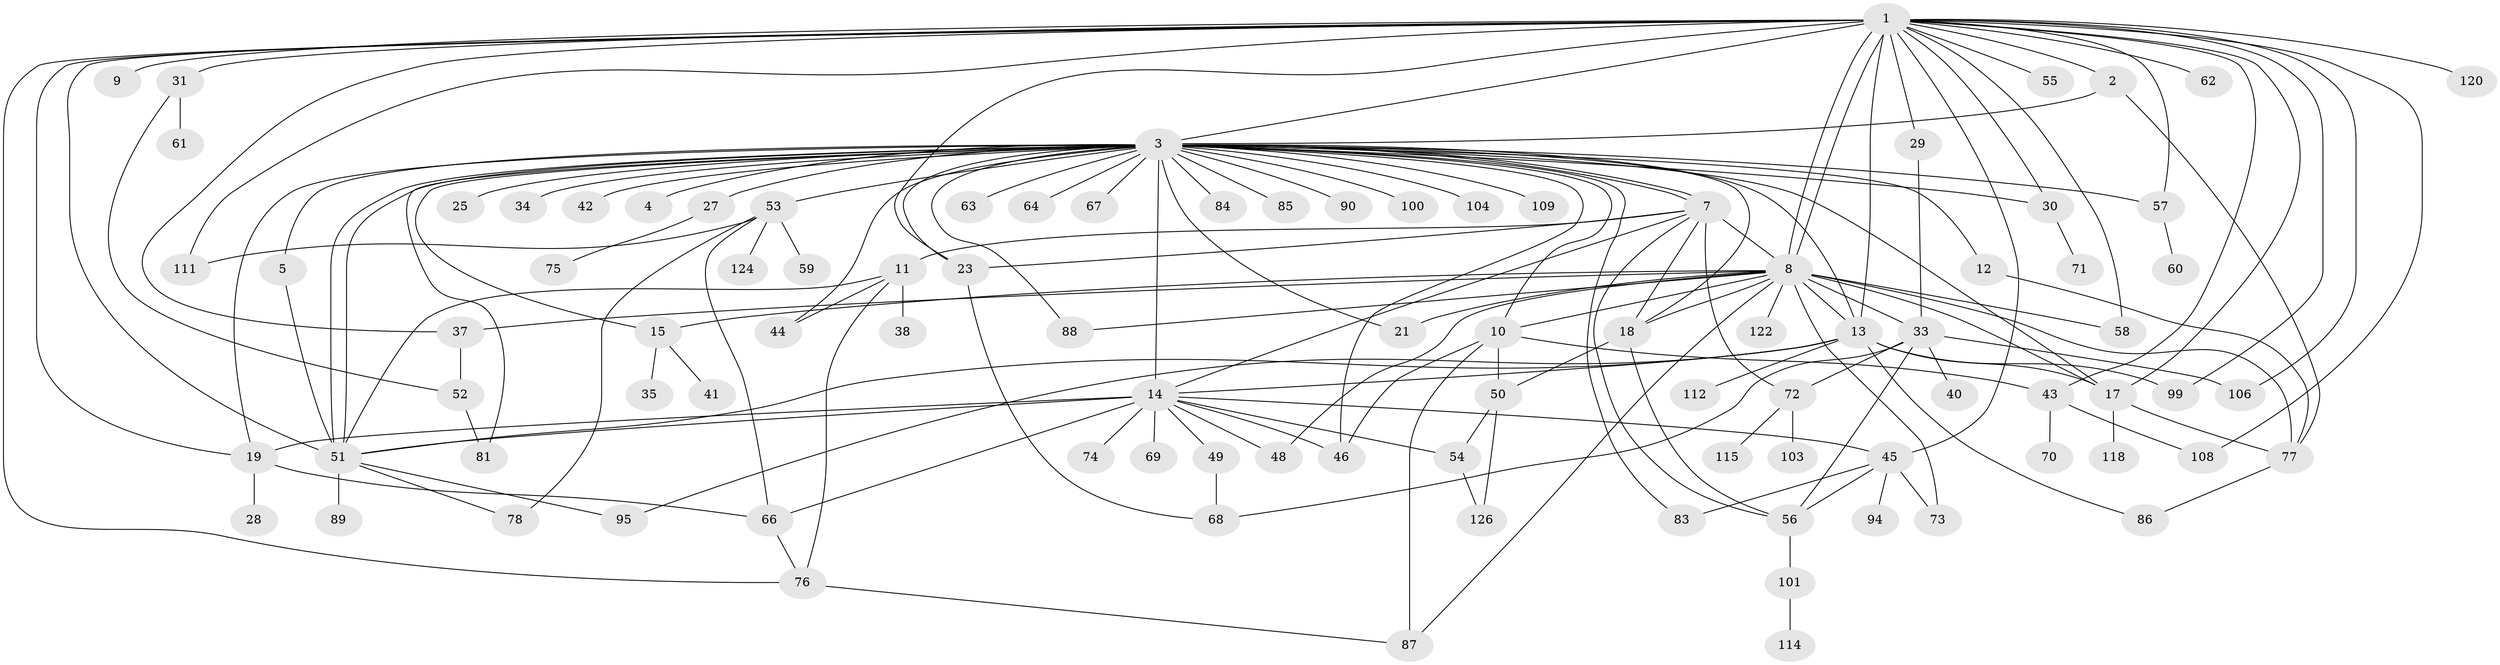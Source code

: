 // Generated by graph-tools (version 1.1) at 2025/51/02/27/25 19:51:59]
// undirected, 95 vertices, 161 edges
graph export_dot {
graph [start="1"]
  node [color=gray90,style=filled];
  1 [super="+22"];
  2;
  3 [super="+6"];
  4 [super="+92"];
  5;
  7 [super="+96"];
  8 [super="+16"];
  9;
  10 [super="+110"];
  11 [super="+26"];
  12 [super="+32"];
  13 [super="+24"];
  14 [super="+36"];
  15 [super="+125"];
  17 [super="+121"];
  18 [super="+123"];
  19 [super="+20"];
  21;
  23 [super="+97"];
  25;
  27;
  28;
  29 [super="+119"];
  30 [super="+113"];
  31;
  33 [super="+79"];
  34;
  35 [super="+39"];
  37;
  38;
  40;
  41;
  42;
  43 [super="+91"];
  44 [super="+47"];
  45 [super="+65"];
  46;
  48;
  49;
  50;
  51 [super="+82"];
  52 [super="+116"];
  53 [super="+127"];
  54 [super="+107"];
  55;
  56;
  57 [super="+98"];
  58 [super="+93"];
  59;
  60;
  61;
  62;
  63;
  64;
  66;
  67;
  68 [super="+117"];
  69;
  70;
  71;
  72 [super="+80"];
  73;
  74;
  75;
  76 [super="+105"];
  77 [super="+102"];
  78;
  81;
  83;
  84;
  85;
  86;
  87;
  88;
  89;
  90;
  94;
  95;
  99;
  100;
  101;
  103;
  104;
  106;
  108;
  109;
  111;
  112;
  114;
  115;
  118;
  120;
  122;
  124;
  126;
  1 -- 2;
  1 -- 3;
  1 -- 8 [weight=3];
  1 -- 8;
  1 -- 9;
  1 -- 13;
  1 -- 17;
  1 -- 43;
  1 -- 45;
  1 -- 55;
  1 -- 106;
  1 -- 108;
  1 -- 120;
  1 -- 99;
  1 -- 37;
  1 -- 111;
  1 -- 57;
  1 -- 58;
  1 -- 29;
  1 -- 62;
  1 -- 31;
  1 -- 19;
  1 -- 23;
  1 -- 76;
  1 -- 30;
  1 -- 51;
  2 -- 77;
  2 -- 3;
  3 -- 4;
  3 -- 5;
  3 -- 7 [weight=2];
  3 -- 7;
  3 -- 10;
  3 -- 14 [weight=2];
  3 -- 15;
  3 -- 17 [weight=2];
  3 -- 19;
  3 -- 25;
  3 -- 27;
  3 -- 42;
  3 -- 44;
  3 -- 51 [weight=3];
  3 -- 51;
  3 -- 57;
  3 -- 63;
  3 -- 64;
  3 -- 67;
  3 -- 83;
  3 -- 84;
  3 -- 85;
  3 -- 88;
  3 -- 90;
  3 -- 100;
  3 -- 104;
  3 -- 34;
  3 -- 12;
  3 -- 13;
  3 -- 46;
  3 -- 109;
  3 -- 81;
  3 -- 21;
  3 -- 53;
  3 -- 23;
  3 -- 30;
  3 -- 18;
  5 -- 51;
  7 -- 8;
  7 -- 11 [weight=2];
  7 -- 18;
  7 -- 56;
  7 -- 72;
  7 -- 14;
  7 -- 23;
  8 -- 10;
  8 -- 13;
  8 -- 15;
  8 -- 17;
  8 -- 21;
  8 -- 33;
  8 -- 37;
  8 -- 48;
  8 -- 73;
  8 -- 77;
  8 -- 87;
  8 -- 88;
  8 -- 122;
  8 -- 58;
  8 -- 18;
  10 -- 43;
  10 -- 46;
  10 -- 50;
  10 -- 87;
  11 -- 38;
  11 -- 44;
  11 -- 51;
  11 -- 76;
  12 -- 77;
  13 -- 17;
  13 -- 51;
  13 -- 95;
  13 -- 99;
  13 -- 112;
  13 -- 14;
  13 -- 86;
  14 -- 19;
  14 -- 45;
  14 -- 46;
  14 -- 48;
  14 -- 49;
  14 -- 51;
  14 -- 66;
  14 -- 69;
  14 -- 74;
  14 -- 54;
  15 -- 35;
  15 -- 41;
  17 -- 77;
  17 -- 118;
  18 -- 50;
  18 -- 56;
  19 -- 28;
  19 -- 66;
  23 -- 68;
  27 -- 75;
  29 -- 33;
  30 -- 71;
  31 -- 52;
  31 -- 61;
  33 -- 40;
  33 -- 72;
  33 -- 56;
  33 -- 106;
  33 -- 68;
  37 -- 52;
  43 -- 70;
  43 -- 108;
  45 -- 56;
  45 -- 83;
  45 -- 94;
  45 -- 73;
  49 -- 68;
  50 -- 54;
  50 -- 126;
  51 -- 78;
  51 -- 95;
  51 -- 89;
  52 -- 81;
  53 -- 59;
  53 -- 66;
  53 -- 78;
  53 -- 111;
  53 -- 124;
  54 -- 126;
  56 -- 101;
  57 -- 60;
  66 -- 76;
  72 -- 103;
  72 -- 115;
  76 -- 87;
  77 -- 86;
  101 -- 114;
}
